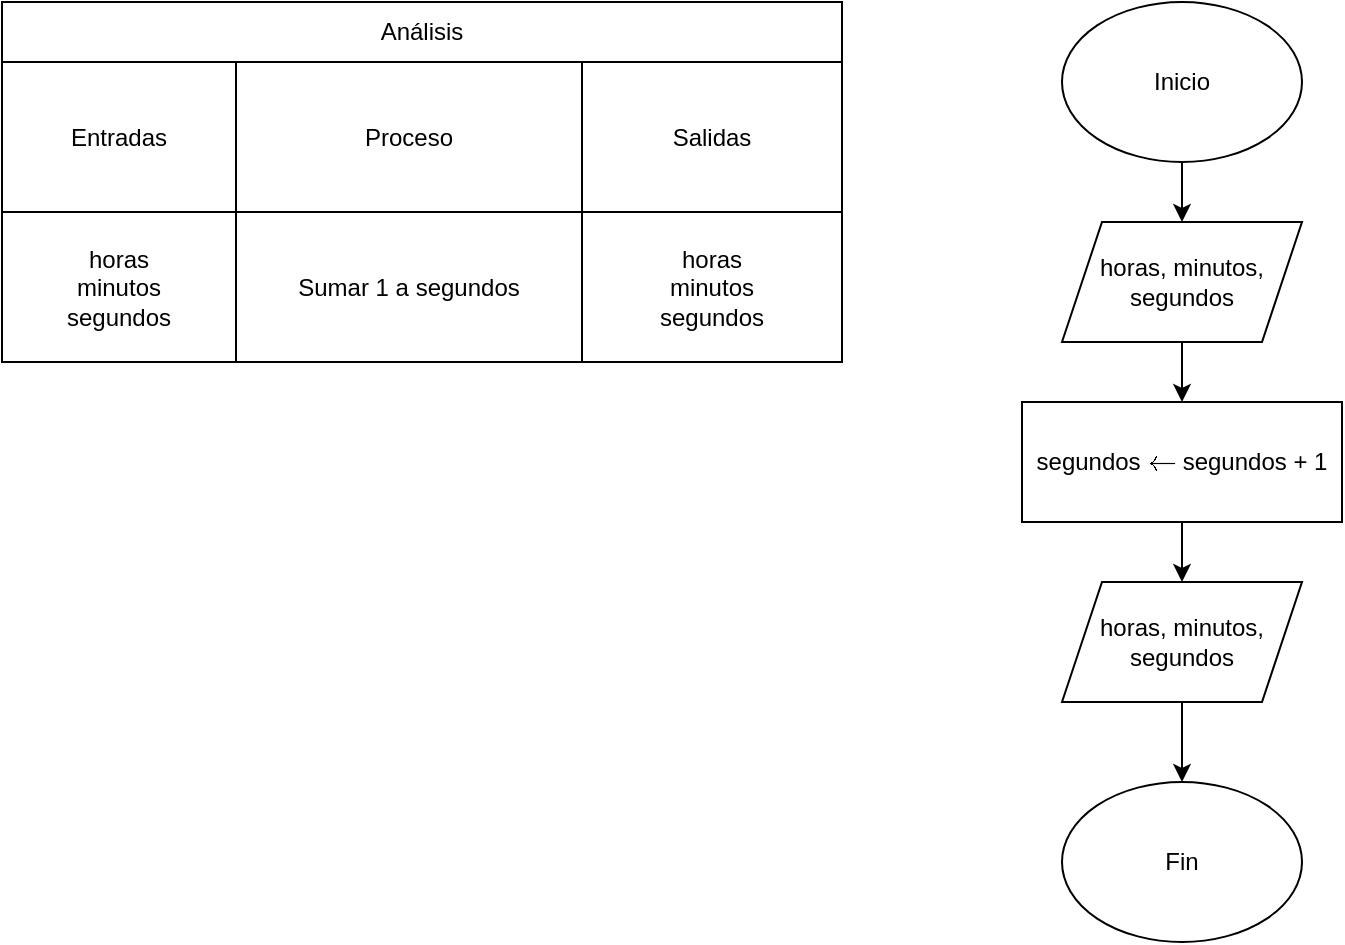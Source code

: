 <mxfile version="14.4.9" type="onedrive"><diagram id="x28gWw-vFMMnM6PrvLHF" name="Page-1"><mxGraphModel dx="1865" dy="548" grid="1" gridSize="10" guides="1" tooltips="1" connect="1" arrows="1" fold="1" page="1" pageScale="1" pageWidth="827" pageHeight="1169" math="1" shadow="0"><root><mxCell id="0"/><mxCell id="1" parent="0"/><mxCell id="UfHWgThy5PjR0i4prVAl-19" value="Análisis" style="shape=table;html=1;whiteSpace=wrap;startSize=30;container=1;collapsible=0;childLayout=tableLayout;" vertex="1" parent="1"><mxGeometry x="-90" y="30" width="420" height="180" as="geometry"/></mxCell><mxCell id="UfHWgThy5PjR0i4prVAl-20" value="" style="shape=partialRectangle;html=1;whiteSpace=wrap;collapsible=0;dropTarget=0;pointerEvents=0;fillColor=none;top=0;left=0;bottom=0;right=0;points=[[0,0.5],[1,0.5]];portConstraint=eastwest;" vertex="1" parent="UfHWgThy5PjR0i4prVAl-19"><mxGeometry y="30" width="420" height="75" as="geometry"/></mxCell><mxCell id="UfHWgThy5PjR0i4prVAl-21" value="Entradas" style="shape=partialRectangle;html=1;whiteSpace=wrap;connectable=0;overflow=hidden;fillColor=none;top=0;left=0;bottom=0;right=0;" vertex="1" parent="UfHWgThy5PjR0i4prVAl-20"><mxGeometry width="117" height="75" as="geometry"/></mxCell><mxCell id="UfHWgThy5PjR0i4prVAl-22" value="Proceso" style="shape=partialRectangle;html=1;whiteSpace=wrap;connectable=0;overflow=hidden;fillColor=none;top=0;left=0;bottom=0;right=0;" vertex="1" parent="UfHWgThy5PjR0i4prVAl-20"><mxGeometry x="117" width="173" height="75" as="geometry"/></mxCell><mxCell id="UfHWgThy5PjR0i4prVAl-23" value="Salidas" style="shape=partialRectangle;html=1;whiteSpace=wrap;connectable=0;overflow=hidden;fillColor=none;top=0;left=0;bottom=0;right=0;" vertex="1" parent="UfHWgThy5PjR0i4prVAl-20"><mxGeometry x="290" width="130" height="75" as="geometry"/></mxCell><mxCell id="UfHWgThy5PjR0i4prVAl-24" value="" style="shape=partialRectangle;html=1;whiteSpace=wrap;collapsible=0;dropTarget=0;pointerEvents=0;fillColor=none;top=0;left=0;bottom=0;right=0;points=[[0,0.5],[1,0.5]];portConstraint=eastwest;" vertex="1" parent="UfHWgThy5PjR0i4prVAl-19"><mxGeometry y="105" width="420" height="75" as="geometry"/></mxCell><mxCell id="UfHWgThy5PjR0i4prVAl-25" value="horas&lt;br&gt;minutos&lt;br&gt;segundos" style="shape=partialRectangle;html=1;whiteSpace=wrap;connectable=0;overflow=hidden;fillColor=none;top=0;left=0;bottom=0;right=0;" vertex="1" parent="UfHWgThy5PjR0i4prVAl-24"><mxGeometry width="117" height="75" as="geometry"/></mxCell><mxCell id="UfHWgThy5PjR0i4prVAl-26" value="Sumar 1 a segundos" style="shape=partialRectangle;html=1;whiteSpace=wrap;connectable=0;overflow=hidden;fillColor=none;top=0;left=0;bottom=0;right=0;" vertex="1" parent="UfHWgThy5PjR0i4prVAl-24"><mxGeometry x="117" width="173" height="75" as="geometry"/></mxCell><mxCell id="UfHWgThy5PjR0i4prVAl-27" value="horas&lt;br&gt;minutos&lt;br&gt;segundos" style="shape=partialRectangle;html=1;whiteSpace=wrap;connectable=0;overflow=hidden;fillColor=none;top=0;left=0;bottom=0;right=0;" vertex="1" parent="UfHWgThy5PjR0i4prVAl-24"><mxGeometry x="290" width="130" height="75" as="geometry"/></mxCell><mxCell id="UfHWgThy5PjR0i4prVAl-36" value="" style="edgeStyle=orthogonalEdgeStyle;rounded=0;orthogonalLoop=1;jettySize=auto;html=1;" edge="1" parent="1" source="UfHWgThy5PjR0i4prVAl-34" target="UfHWgThy5PjR0i4prVAl-35"><mxGeometry relative="1" as="geometry"/></mxCell><mxCell id="UfHWgThy5PjR0i4prVAl-34" value="Inicio" style="ellipse;whiteSpace=wrap;html=1;" vertex="1" parent="1"><mxGeometry x="440" y="30" width="120" height="80" as="geometry"/></mxCell><mxCell id="UfHWgThy5PjR0i4prVAl-38" value="" style="edgeStyle=orthogonalEdgeStyle;rounded=0;orthogonalLoop=1;jettySize=auto;html=1;" edge="1" parent="1" source="UfHWgThy5PjR0i4prVAl-35" target="UfHWgThy5PjR0i4prVAl-37"><mxGeometry relative="1" as="geometry"/></mxCell><mxCell id="UfHWgThy5PjR0i4prVAl-35" value="horas, minutos, segundos" style="shape=parallelogram;perimeter=parallelogramPerimeter;whiteSpace=wrap;html=1;fixedSize=1;" vertex="1" parent="1"><mxGeometry x="440" y="140" width="120" height="60" as="geometry"/></mxCell><mxCell id="UfHWgThy5PjR0i4prVAl-40" value="" style="edgeStyle=orthogonalEdgeStyle;rounded=0;orthogonalLoop=1;jettySize=auto;html=1;" edge="1" parent="1" source="UfHWgThy5PjR0i4prVAl-37" target="UfHWgThy5PjR0i4prVAl-39"><mxGeometry relative="1" as="geometry"/></mxCell><mxCell id="UfHWgThy5PjR0i4prVAl-37" value="segundos `larr` segundos + 1" style="whiteSpace=wrap;html=1;" vertex="1" parent="1"><mxGeometry x="420" y="230" width="160" height="60" as="geometry"/></mxCell><mxCell id="UfHWgThy5PjR0i4prVAl-42" value="" style="edgeStyle=orthogonalEdgeStyle;rounded=0;orthogonalLoop=1;jettySize=auto;html=1;" edge="1" parent="1" source="UfHWgThy5PjR0i4prVAl-39" target="UfHWgThy5PjR0i4prVAl-41"><mxGeometry relative="1" as="geometry"/></mxCell><mxCell id="UfHWgThy5PjR0i4prVAl-39" value="horas, minutos, segundos" style="shape=parallelogram;perimeter=parallelogramPerimeter;whiteSpace=wrap;html=1;fixedSize=1;" vertex="1" parent="1"><mxGeometry x="440" y="320" width="120" height="60" as="geometry"/></mxCell><mxCell id="UfHWgThy5PjR0i4prVAl-41" value="Fin" style="ellipse;whiteSpace=wrap;html=1;" vertex="1" parent="1"><mxGeometry x="440" y="420" width="120" height="80" as="geometry"/></mxCell></root></mxGraphModel></diagram></mxfile>